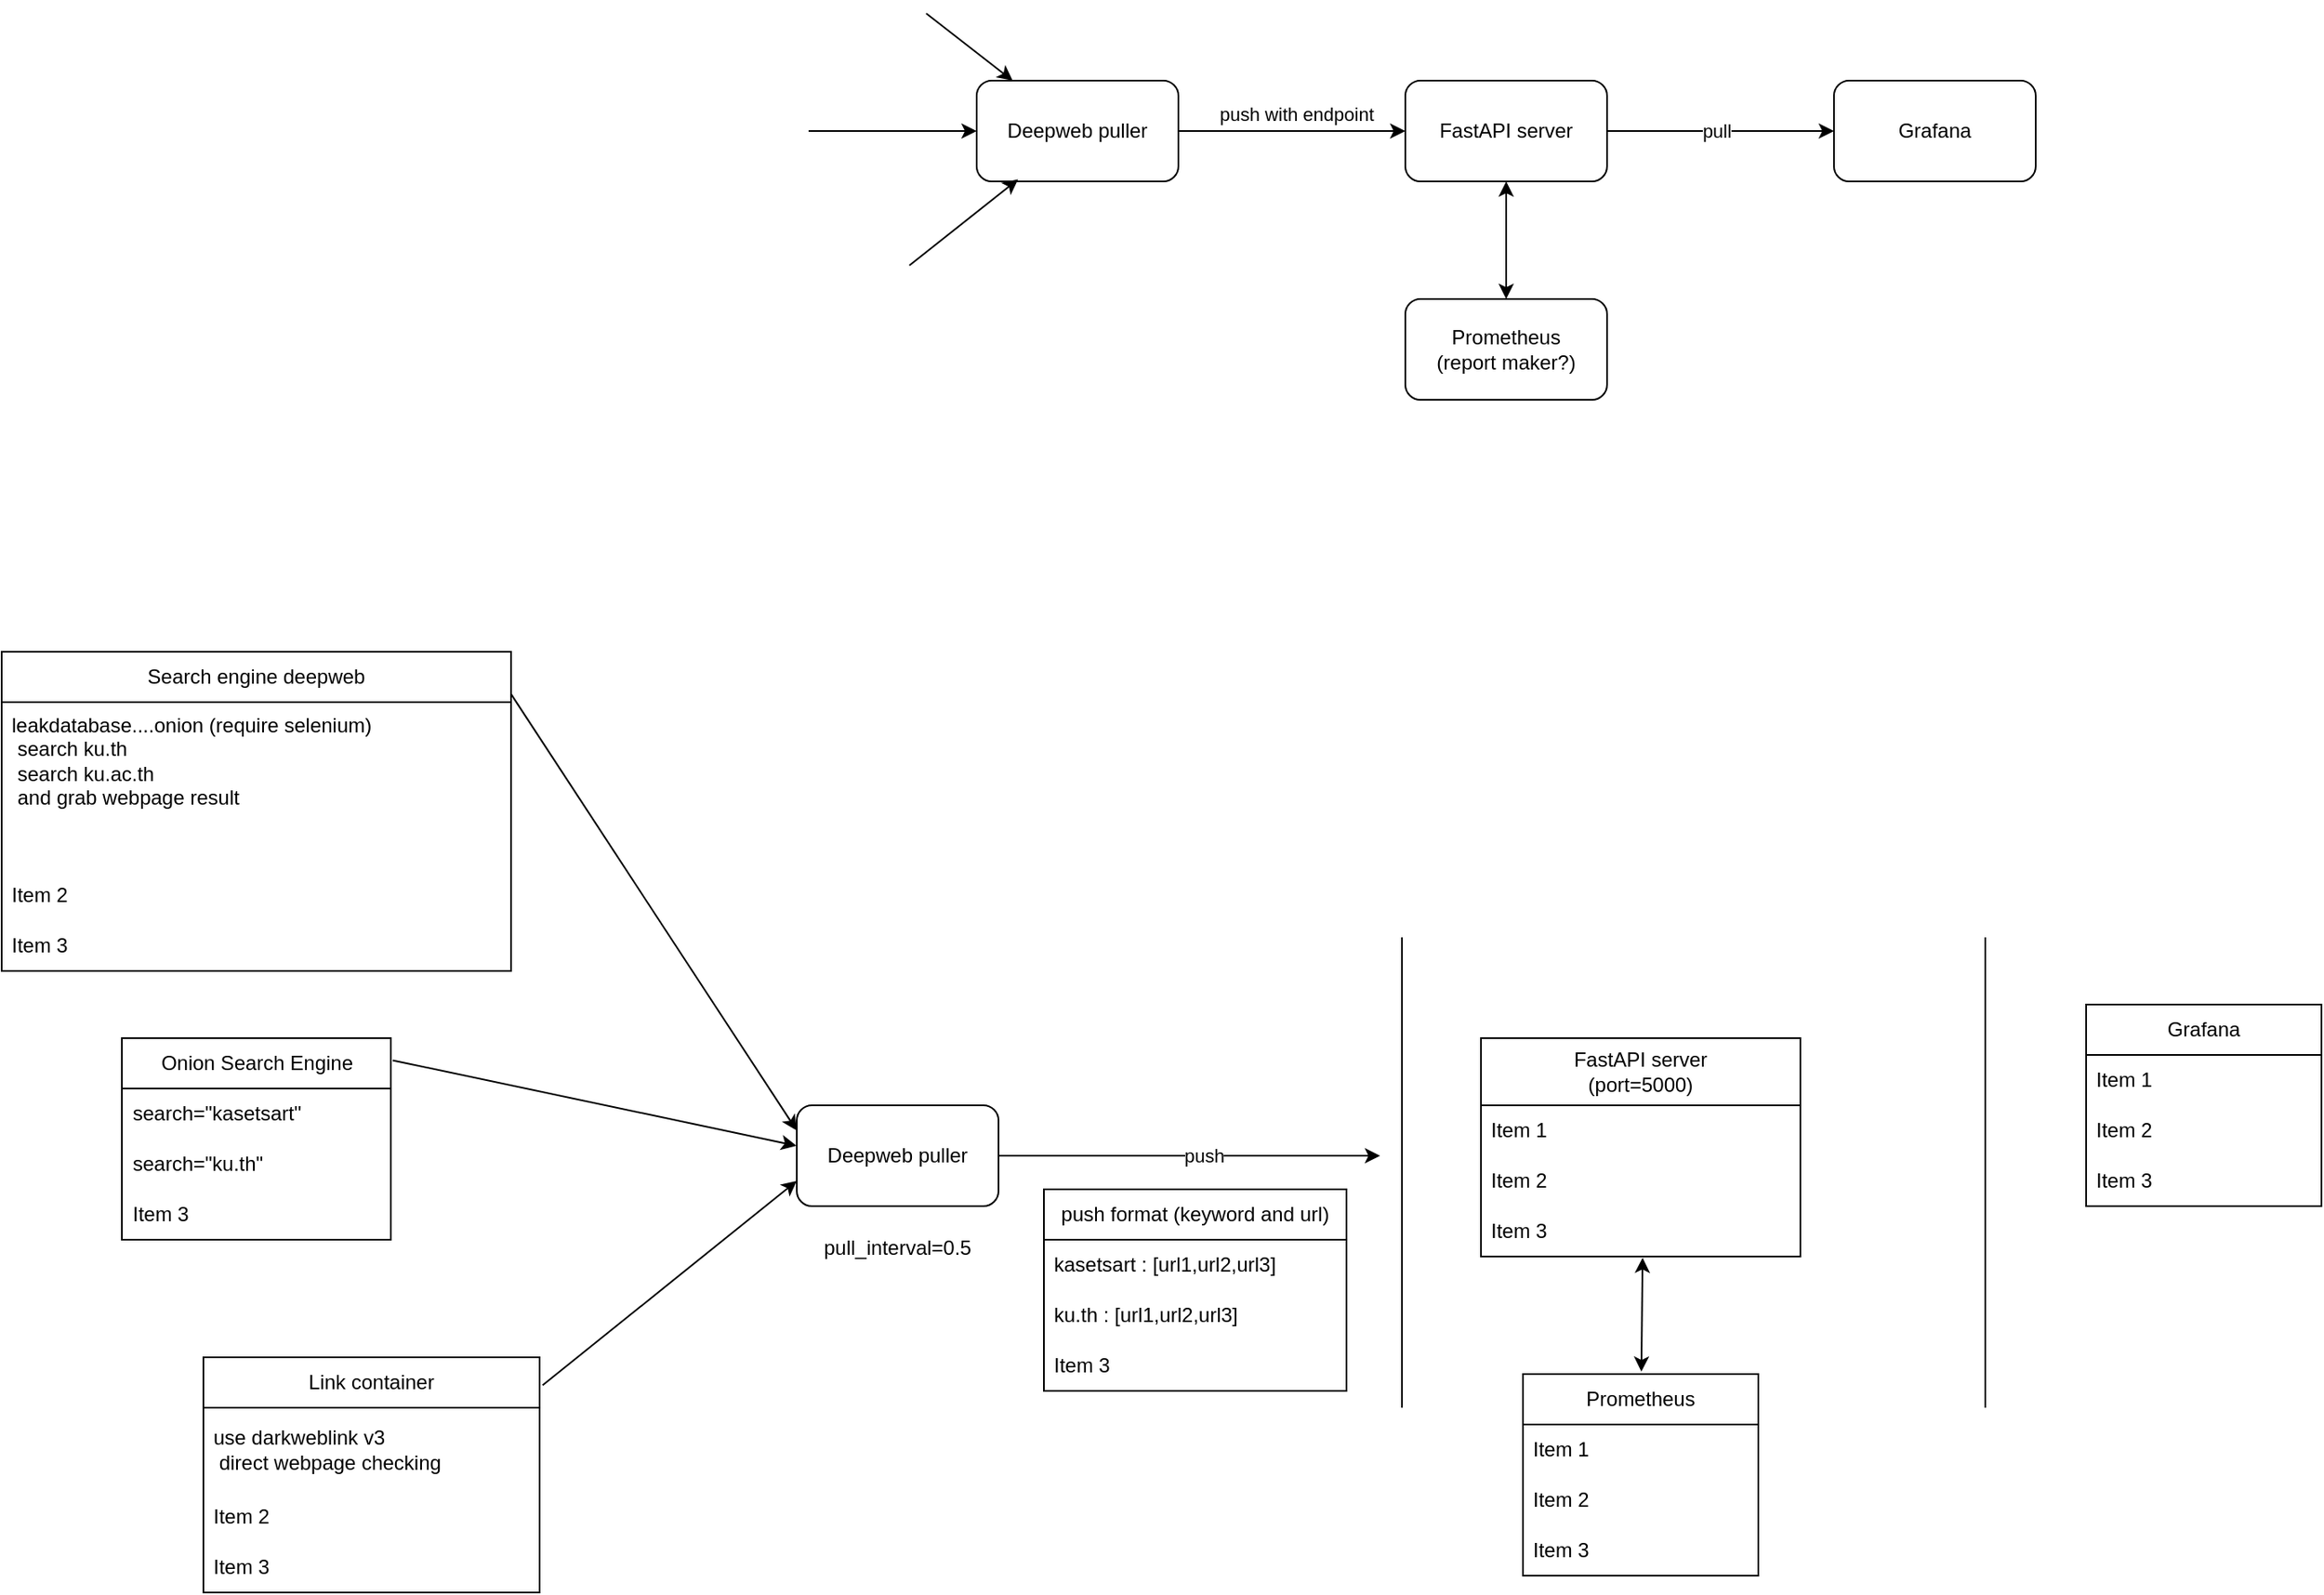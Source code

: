 <mxfile version="21.1.2" type="device">
  <diagram name="Page-1" id="HnhKRV7L1HyrGnIMQBWh">
    <mxGraphModel dx="1550" dy="414" grid="1" gridSize="10" guides="1" tooltips="1" connect="1" arrows="1" fold="1" page="1" pageScale="1" pageWidth="850" pageHeight="1100" math="0" shadow="0">
      <root>
        <mxCell id="0" />
        <mxCell id="1" parent="0" />
        <mxCell id="m43kG4cEQO-_27Gcgvcb-1" value="Deepweb puller" style="rounded=1;whiteSpace=wrap;html=1;" vertex="1" parent="1">
          <mxGeometry x="50" y="160" width="120" height="60" as="geometry" />
        </mxCell>
        <mxCell id="m43kG4cEQO-_27Gcgvcb-2" value="FastAPI server" style="rounded=1;whiteSpace=wrap;html=1;" vertex="1" parent="1">
          <mxGeometry x="305" y="160" width="120" height="60" as="geometry" />
        </mxCell>
        <mxCell id="m43kG4cEQO-_27Gcgvcb-3" value="Grafana" style="rounded=1;whiteSpace=wrap;html=1;" vertex="1" parent="1">
          <mxGeometry x="560" y="160" width="120" height="60" as="geometry" />
        </mxCell>
        <mxCell id="m43kG4cEQO-_27Gcgvcb-5" value="" style="endArrow=classic;html=1;rounded=0;" edge="1" parent="1" target="m43kG4cEQO-_27Gcgvcb-1">
          <mxGeometry width="50" height="50" relative="1" as="geometry">
            <mxPoint x="20" y="120" as="sourcePoint" />
            <mxPoint x="100" y="80" as="targetPoint" />
          </mxGeometry>
        </mxCell>
        <mxCell id="m43kG4cEQO-_27Gcgvcb-6" value="" style="endArrow=classic;html=1;rounded=0;entryX=0;entryY=0.5;entryDx=0;entryDy=0;" edge="1" parent="1" target="m43kG4cEQO-_27Gcgvcb-1">
          <mxGeometry width="50" height="50" relative="1" as="geometry">
            <mxPoint x="-50" y="190" as="sourcePoint" />
            <mxPoint x="20" y="170" as="targetPoint" />
          </mxGeometry>
        </mxCell>
        <mxCell id="m43kG4cEQO-_27Gcgvcb-7" value="" style="endArrow=classic;html=1;rounded=0;entryX=0.205;entryY=0.98;entryDx=0;entryDy=0;entryPerimeter=0;" edge="1" parent="1" target="m43kG4cEQO-_27Gcgvcb-1">
          <mxGeometry width="50" height="50" relative="1" as="geometry">
            <mxPoint x="10" y="270" as="sourcePoint" />
            <mxPoint x="70" y="230" as="targetPoint" />
          </mxGeometry>
        </mxCell>
        <mxCell id="m43kG4cEQO-_27Gcgvcb-8" value="" style="endArrow=classic;html=1;rounded=0;exitX=1;exitY=0.5;exitDx=0;exitDy=0;entryX=0;entryY=0.5;entryDx=0;entryDy=0;" edge="1" parent="1" source="m43kG4cEQO-_27Gcgvcb-1" target="m43kG4cEQO-_27Gcgvcb-2">
          <mxGeometry width="50" height="50" relative="1" as="geometry">
            <mxPoint x="240" y="210" as="sourcePoint" />
            <mxPoint x="290" y="160" as="targetPoint" />
          </mxGeometry>
        </mxCell>
        <mxCell id="m43kG4cEQO-_27Gcgvcb-9" value="push with endpoint" style="edgeLabel;html=1;align=center;verticalAlign=middle;resizable=0;points=[];" vertex="1" connectable="0" parent="m43kG4cEQO-_27Gcgvcb-8">
          <mxGeometry x="0.094" y="1" relative="1" as="geometry">
            <mxPoint x="-4" y="-9" as="offset" />
          </mxGeometry>
        </mxCell>
        <mxCell id="m43kG4cEQO-_27Gcgvcb-10" value="" style="endArrow=classic;html=1;rounded=0;exitX=1;exitY=0.5;exitDx=0;exitDy=0;" edge="1" parent="1" source="m43kG4cEQO-_27Gcgvcb-2" target="m43kG4cEQO-_27Gcgvcb-3">
          <mxGeometry width="50" height="50" relative="1" as="geometry">
            <mxPoint x="530" y="140" as="sourcePoint" />
            <mxPoint x="470" y="110" as="targetPoint" />
          </mxGeometry>
        </mxCell>
        <mxCell id="m43kG4cEQO-_27Gcgvcb-11" value="pull" style="edgeLabel;html=1;align=center;verticalAlign=middle;resizable=0;points=[];" vertex="1" connectable="0" parent="m43kG4cEQO-_27Gcgvcb-10">
          <mxGeometry x="0.158" y="-1" relative="1" as="geometry">
            <mxPoint x="-13" y="-1" as="offset" />
          </mxGeometry>
        </mxCell>
        <mxCell id="m43kG4cEQO-_27Gcgvcb-13" value="" style="endArrow=classic;startArrow=classic;html=1;rounded=0;entryX=0.5;entryY=1;entryDx=0;entryDy=0;" edge="1" parent="1" target="m43kG4cEQO-_27Gcgvcb-2">
          <mxGeometry width="50" height="50" relative="1" as="geometry">
            <mxPoint x="365" y="290" as="sourcePoint" />
            <mxPoint x="410" y="250" as="targetPoint" />
          </mxGeometry>
        </mxCell>
        <mxCell id="m43kG4cEQO-_27Gcgvcb-14" value="Prometheus&lt;br&gt;(report maker?)" style="rounded=1;whiteSpace=wrap;html=1;" vertex="1" parent="1">
          <mxGeometry x="305" y="290" width="120" height="60" as="geometry" />
        </mxCell>
        <mxCell id="m43kG4cEQO-_27Gcgvcb-15" value="" style="endArrow=none;html=1;rounded=0;" edge="1" parent="1">
          <mxGeometry width="50" height="50" relative="1" as="geometry">
            <mxPoint x="303" y="950" as="sourcePoint" />
            <mxPoint x="303" y="670" as="targetPoint" />
          </mxGeometry>
        </mxCell>
        <mxCell id="m43kG4cEQO-_27Gcgvcb-16" value="Deepweb puller" style="rounded=1;whiteSpace=wrap;html=1;" vertex="1" parent="1">
          <mxGeometry x="-57" y="770" width="120" height="60" as="geometry" />
        </mxCell>
        <mxCell id="m43kG4cEQO-_27Gcgvcb-17" value="" style="endArrow=classic;html=1;rounded=0;entryX=0;entryY=0.25;entryDx=0;entryDy=0;exitX=0.999;exitY=0.13;exitDx=0;exitDy=0;exitPerimeter=0;" edge="1" parent="1" source="m43kG4cEQO-_27Gcgvcb-21" target="m43kG4cEQO-_27Gcgvcb-16">
          <mxGeometry width="50" height="50" relative="1" as="geometry">
            <mxPoint x="-112" y="650" as="sourcePoint" />
            <mxPoint x="-167" y="710" as="targetPoint" />
          </mxGeometry>
        </mxCell>
        <mxCell id="m43kG4cEQO-_27Gcgvcb-19" value="" style="endArrow=classic;html=1;rounded=0;entryX=-0.002;entryY=0.401;entryDx=0;entryDy=0;entryPerimeter=0;exitX=1.007;exitY=0.11;exitDx=0;exitDy=0;exitPerimeter=0;" edge="1" parent="1" source="m43kG4cEQO-_27Gcgvcb-54" target="m43kG4cEQO-_27Gcgvcb-16">
          <mxGeometry width="50" height="50" relative="1" as="geometry">
            <mxPoint x="-235" y="800" as="sourcePoint" />
            <mxPoint x="-167" y="760" as="targetPoint" />
          </mxGeometry>
        </mxCell>
        <mxCell id="m43kG4cEQO-_27Gcgvcb-21" value="Search engine deepweb" style="swimlane;fontStyle=0;childLayout=stackLayout;horizontal=1;startSize=30;horizontalStack=0;resizeParent=1;resizeParentMax=0;resizeLast=0;collapsible=1;marginBottom=0;whiteSpace=wrap;html=1;" vertex="1" parent="1">
          <mxGeometry x="-530" y="500" width="303" height="190" as="geometry">
            <mxRectangle x="-530" y="500" width="170" height="30" as="alternateBounds" />
          </mxGeometry>
        </mxCell>
        <mxCell id="m43kG4cEQO-_27Gcgvcb-22" value="leakdatabase....onion (require selenium)&lt;br&gt;&lt;span style=&quot;white-space: pre;&quot;&gt;	&lt;/span&gt;search ku.th&lt;br&gt;&lt;span style=&quot;white-space: pre;&quot;&gt;	&lt;/span&gt;search ku.ac.th&lt;br&gt;&lt;span style=&quot;white-space: pre;&quot;&gt;	&lt;/span&gt;and grab webpage result" style="text;strokeColor=none;fillColor=none;align=left;verticalAlign=top;spacingLeft=4;spacingRight=4;overflow=hidden;points=[[0,0.5],[1,0.5]];portConstraint=eastwest;rotatable=0;whiteSpace=wrap;html=1;" vertex="1" parent="m43kG4cEQO-_27Gcgvcb-21">
          <mxGeometry y="30" width="303" height="100" as="geometry" />
        </mxCell>
        <mxCell id="m43kG4cEQO-_27Gcgvcb-23" value="Item 2" style="text;strokeColor=none;fillColor=none;align=left;verticalAlign=middle;spacingLeft=4;spacingRight=4;overflow=hidden;points=[[0,0.5],[1,0.5]];portConstraint=eastwest;rotatable=0;whiteSpace=wrap;html=1;" vertex="1" parent="m43kG4cEQO-_27Gcgvcb-21">
          <mxGeometry y="130" width="303" height="30" as="geometry" />
        </mxCell>
        <mxCell id="m43kG4cEQO-_27Gcgvcb-24" value="Item 3" style="text;strokeColor=none;fillColor=none;align=left;verticalAlign=middle;spacingLeft=4;spacingRight=4;overflow=hidden;points=[[0,0.5],[1,0.5]];portConstraint=eastwest;rotatable=0;whiteSpace=wrap;html=1;" vertex="1" parent="m43kG4cEQO-_27Gcgvcb-21">
          <mxGeometry y="160" width="303" height="30" as="geometry" />
        </mxCell>
        <mxCell id="m43kG4cEQO-_27Gcgvcb-26" value="" style="endArrow=classic;html=1;rounded=0;exitX=1;exitY=0.5;exitDx=0;exitDy=0;" edge="1" parent="1" source="m43kG4cEQO-_27Gcgvcb-16">
          <mxGeometry width="50" height="50" relative="1" as="geometry">
            <mxPoint x="143" y="860" as="sourcePoint" />
            <mxPoint x="290" y="800" as="targetPoint" />
          </mxGeometry>
        </mxCell>
        <mxCell id="m43kG4cEQO-_27Gcgvcb-27" value="push" style="edgeLabel;html=1;align=center;verticalAlign=middle;resizable=0;points=[];" vertex="1" connectable="0" parent="m43kG4cEQO-_27Gcgvcb-26">
          <mxGeometry x="0.174" y="1" relative="1" as="geometry">
            <mxPoint x="-11" y="1" as="offset" />
          </mxGeometry>
        </mxCell>
        <mxCell id="m43kG4cEQO-_27Gcgvcb-28" value="" style="endArrow=classic;html=1;rounded=0;entryX=0;entryY=0.75;entryDx=0;entryDy=0;exitX=1.009;exitY=0.119;exitDx=0;exitDy=0;exitPerimeter=0;" edge="1" parent="1" source="m43kG4cEQO-_27Gcgvcb-40" target="m43kG4cEQO-_27Gcgvcb-16">
          <mxGeometry width="50" height="50" relative="1" as="geometry">
            <mxPoint x="-220" y="970" as="sourcePoint" />
            <mxPoint x="-157" y="920" as="targetPoint" />
          </mxGeometry>
        </mxCell>
        <mxCell id="m43kG4cEQO-_27Gcgvcb-29" value="pull_interval=0.5" style="text;html=1;strokeColor=none;fillColor=none;align=center;verticalAlign=middle;whiteSpace=wrap;rounded=0;" vertex="1" parent="1">
          <mxGeometry x="-47" y="840" width="100" height="30" as="geometry" />
        </mxCell>
        <mxCell id="m43kG4cEQO-_27Gcgvcb-35" value="push format (keyword and url)" style="swimlane;fontStyle=0;childLayout=stackLayout;horizontal=1;startSize=30;horizontalStack=0;resizeParent=1;resizeParentMax=0;resizeLast=0;collapsible=1;marginBottom=0;whiteSpace=wrap;html=1;" vertex="1" parent="1">
          <mxGeometry x="90" y="820" width="180" height="120" as="geometry" />
        </mxCell>
        <mxCell id="m43kG4cEQO-_27Gcgvcb-36" value="kasetsart : [url1,url2,url3]" style="text;strokeColor=none;fillColor=none;align=left;verticalAlign=middle;spacingLeft=4;spacingRight=4;overflow=hidden;points=[[0,0.5],[1,0.5]];portConstraint=eastwest;rotatable=0;whiteSpace=wrap;html=1;" vertex="1" parent="m43kG4cEQO-_27Gcgvcb-35">
          <mxGeometry y="30" width="180" height="30" as="geometry" />
        </mxCell>
        <mxCell id="m43kG4cEQO-_27Gcgvcb-37" value="ku.th : [url1,url2,url3]" style="text;strokeColor=none;fillColor=none;align=left;verticalAlign=middle;spacingLeft=4;spacingRight=4;overflow=hidden;points=[[0,0.5],[1,0.5]];portConstraint=eastwest;rotatable=0;whiteSpace=wrap;html=1;" vertex="1" parent="m43kG4cEQO-_27Gcgvcb-35">
          <mxGeometry y="60" width="180" height="30" as="geometry" />
        </mxCell>
        <mxCell id="m43kG4cEQO-_27Gcgvcb-38" value="Item 3" style="text;strokeColor=none;fillColor=none;align=left;verticalAlign=middle;spacingLeft=4;spacingRight=4;overflow=hidden;points=[[0,0.5],[1,0.5]];portConstraint=eastwest;rotatable=0;whiteSpace=wrap;html=1;" vertex="1" parent="m43kG4cEQO-_27Gcgvcb-35">
          <mxGeometry y="90" width="180" height="30" as="geometry" />
        </mxCell>
        <mxCell id="m43kG4cEQO-_27Gcgvcb-40" value="Link container" style="swimlane;fontStyle=0;childLayout=stackLayout;horizontal=1;startSize=30;horizontalStack=0;resizeParent=1;resizeParentMax=0;resizeLast=0;collapsible=1;marginBottom=0;whiteSpace=wrap;html=1;" vertex="1" parent="1">
          <mxGeometry x="-410" y="920" width="200" height="140" as="geometry" />
        </mxCell>
        <mxCell id="m43kG4cEQO-_27Gcgvcb-41" value="use darkweblink v3&lt;br&gt;&lt;span style=&quot;white-space: pre;&quot;&gt;	&lt;/span&gt;direct webpage checking" style="text;strokeColor=none;fillColor=none;align=left;verticalAlign=middle;spacingLeft=4;spacingRight=4;overflow=hidden;points=[[0,0.5],[1,0.5]];portConstraint=eastwest;rotatable=0;whiteSpace=wrap;html=1;" vertex="1" parent="m43kG4cEQO-_27Gcgvcb-40">
          <mxGeometry y="30" width="200" height="50" as="geometry" />
        </mxCell>
        <mxCell id="m43kG4cEQO-_27Gcgvcb-42" value="Item 2" style="text;strokeColor=none;fillColor=none;align=left;verticalAlign=middle;spacingLeft=4;spacingRight=4;overflow=hidden;points=[[0,0.5],[1,0.5]];portConstraint=eastwest;rotatable=0;whiteSpace=wrap;html=1;" vertex="1" parent="m43kG4cEQO-_27Gcgvcb-40">
          <mxGeometry y="80" width="200" height="30" as="geometry" />
        </mxCell>
        <mxCell id="m43kG4cEQO-_27Gcgvcb-43" value="Item 3" style="text;strokeColor=none;fillColor=none;align=left;verticalAlign=middle;spacingLeft=4;spacingRight=4;overflow=hidden;points=[[0,0.5],[1,0.5]];portConstraint=eastwest;rotatable=0;whiteSpace=wrap;html=1;" vertex="1" parent="m43kG4cEQO-_27Gcgvcb-40">
          <mxGeometry y="110" width="200" height="30" as="geometry" />
        </mxCell>
        <mxCell id="m43kG4cEQO-_27Gcgvcb-45" value="FastAPI server&lt;br&gt;(port=5000)" style="swimlane;fontStyle=0;childLayout=stackLayout;horizontal=1;startSize=40;horizontalStack=0;resizeParent=1;resizeParentMax=0;resizeLast=0;collapsible=1;marginBottom=0;whiteSpace=wrap;html=1;" vertex="1" parent="1">
          <mxGeometry x="350" y="730" width="190" height="130" as="geometry" />
        </mxCell>
        <mxCell id="m43kG4cEQO-_27Gcgvcb-46" value="Item 1" style="text;strokeColor=none;fillColor=none;align=left;verticalAlign=middle;spacingLeft=4;spacingRight=4;overflow=hidden;points=[[0,0.5],[1,0.5]];portConstraint=eastwest;rotatable=0;whiteSpace=wrap;html=1;" vertex="1" parent="m43kG4cEQO-_27Gcgvcb-45">
          <mxGeometry y="40" width="190" height="30" as="geometry" />
        </mxCell>
        <mxCell id="m43kG4cEQO-_27Gcgvcb-47" value="Item 2" style="text;strokeColor=none;fillColor=none;align=left;verticalAlign=middle;spacingLeft=4;spacingRight=4;overflow=hidden;points=[[0,0.5],[1,0.5]];portConstraint=eastwest;rotatable=0;whiteSpace=wrap;html=1;" vertex="1" parent="m43kG4cEQO-_27Gcgvcb-45">
          <mxGeometry y="70" width="190" height="30" as="geometry" />
        </mxCell>
        <mxCell id="m43kG4cEQO-_27Gcgvcb-48" value="Item 3" style="text;strokeColor=none;fillColor=none;align=left;verticalAlign=middle;spacingLeft=4;spacingRight=4;overflow=hidden;points=[[0,0.5],[1,0.5]];portConstraint=eastwest;rotatable=0;whiteSpace=wrap;html=1;" vertex="1" parent="m43kG4cEQO-_27Gcgvcb-45">
          <mxGeometry y="100" width="190" height="30" as="geometry" />
        </mxCell>
        <mxCell id="m43kG4cEQO-_27Gcgvcb-49" value="" style="endArrow=classic;startArrow=classic;html=1;rounded=0;entryX=0.506;entryY=1.023;entryDx=0;entryDy=0;entryPerimeter=0;exitX=0.503;exitY=-0.012;exitDx=0;exitDy=0;exitPerimeter=0;" edge="1" parent="1" source="m43kG4cEQO-_27Gcgvcb-50" target="m43kG4cEQO-_27Gcgvcb-48">
          <mxGeometry width="50" height="50" relative="1" as="geometry">
            <mxPoint x="460" y="930" as="sourcePoint" />
            <mxPoint x="500" y="880" as="targetPoint" />
          </mxGeometry>
        </mxCell>
        <mxCell id="m43kG4cEQO-_27Gcgvcb-50" value="Prometheus" style="swimlane;fontStyle=0;childLayout=stackLayout;horizontal=1;startSize=30;horizontalStack=0;resizeParent=1;resizeParentMax=0;resizeLast=0;collapsible=1;marginBottom=0;whiteSpace=wrap;html=1;" vertex="1" parent="1">
          <mxGeometry x="375" y="930" width="140" height="120" as="geometry" />
        </mxCell>
        <mxCell id="m43kG4cEQO-_27Gcgvcb-51" value="Item 1" style="text;strokeColor=none;fillColor=none;align=left;verticalAlign=middle;spacingLeft=4;spacingRight=4;overflow=hidden;points=[[0,0.5],[1,0.5]];portConstraint=eastwest;rotatable=0;whiteSpace=wrap;html=1;" vertex="1" parent="m43kG4cEQO-_27Gcgvcb-50">
          <mxGeometry y="30" width="140" height="30" as="geometry" />
        </mxCell>
        <mxCell id="m43kG4cEQO-_27Gcgvcb-52" value="Item 2" style="text;strokeColor=none;fillColor=none;align=left;verticalAlign=middle;spacingLeft=4;spacingRight=4;overflow=hidden;points=[[0,0.5],[1,0.5]];portConstraint=eastwest;rotatable=0;whiteSpace=wrap;html=1;" vertex="1" parent="m43kG4cEQO-_27Gcgvcb-50">
          <mxGeometry y="60" width="140" height="30" as="geometry" />
        </mxCell>
        <mxCell id="m43kG4cEQO-_27Gcgvcb-53" value="Item 3" style="text;strokeColor=none;fillColor=none;align=left;verticalAlign=middle;spacingLeft=4;spacingRight=4;overflow=hidden;points=[[0,0.5],[1,0.5]];portConstraint=eastwest;rotatable=0;whiteSpace=wrap;html=1;" vertex="1" parent="m43kG4cEQO-_27Gcgvcb-50">
          <mxGeometry y="90" width="140" height="30" as="geometry" />
        </mxCell>
        <mxCell id="m43kG4cEQO-_27Gcgvcb-54" value="Onion Search Engine" style="swimlane;fontStyle=0;childLayout=stackLayout;horizontal=1;startSize=30;horizontalStack=0;resizeParent=1;resizeParentMax=0;resizeLast=0;collapsible=1;marginBottom=0;whiteSpace=wrap;html=1;" vertex="1" parent="1">
          <mxGeometry x="-458.5" y="730" width="160" height="120" as="geometry" />
        </mxCell>
        <mxCell id="m43kG4cEQO-_27Gcgvcb-55" value="search=&quot;kasetsart&quot;" style="text;strokeColor=none;fillColor=none;align=left;verticalAlign=middle;spacingLeft=4;spacingRight=4;overflow=hidden;points=[[0,0.5],[1,0.5]];portConstraint=eastwest;rotatable=0;whiteSpace=wrap;html=1;" vertex="1" parent="m43kG4cEQO-_27Gcgvcb-54">
          <mxGeometry y="30" width="160" height="30" as="geometry" />
        </mxCell>
        <mxCell id="m43kG4cEQO-_27Gcgvcb-56" value="search=&quot;ku.th&quot;" style="text;strokeColor=none;fillColor=none;align=left;verticalAlign=middle;spacingLeft=4;spacingRight=4;overflow=hidden;points=[[0,0.5],[1,0.5]];portConstraint=eastwest;rotatable=0;whiteSpace=wrap;html=1;" vertex="1" parent="m43kG4cEQO-_27Gcgvcb-54">
          <mxGeometry y="60" width="160" height="30" as="geometry" />
        </mxCell>
        <mxCell id="m43kG4cEQO-_27Gcgvcb-57" value="Item 3" style="text;strokeColor=none;fillColor=none;align=left;verticalAlign=middle;spacingLeft=4;spacingRight=4;overflow=hidden;points=[[0,0.5],[1,0.5]];portConstraint=eastwest;rotatable=0;whiteSpace=wrap;html=1;" vertex="1" parent="m43kG4cEQO-_27Gcgvcb-54">
          <mxGeometry y="90" width="160" height="30" as="geometry" />
        </mxCell>
        <mxCell id="m43kG4cEQO-_27Gcgvcb-58" value="" style="endArrow=none;html=1;rounded=0;" edge="1" parent="1">
          <mxGeometry width="50" height="50" relative="1" as="geometry">
            <mxPoint x="650" y="950" as="sourcePoint" />
            <mxPoint x="650" y="670" as="targetPoint" />
          </mxGeometry>
        </mxCell>
        <mxCell id="m43kG4cEQO-_27Gcgvcb-59" value="Grafana" style="swimlane;fontStyle=0;childLayout=stackLayout;horizontal=1;startSize=30;horizontalStack=0;resizeParent=1;resizeParentMax=0;resizeLast=0;collapsible=1;marginBottom=0;whiteSpace=wrap;html=1;" vertex="1" parent="1">
          <mxGeometry x="710" y="710" width="140" height="120" as="geometry" />
        </mxCell>
        <mxCell id="m43kG4cEQO-_27Gcgvcb-60" value="Item 1" style="text;strokeColor=none;fillColor=none;align=left;verticalAlign=middle;spacingLeft=4;spacingRight=4;overflow=hidden;points=[[0,0.5],[1,0.5]];portConstraint=eastwest;rotatable=0;whiteSpace=wrap;html=1;" vertex="1" parent="m43kG4cEQO-_27Gcgvcb-59">
          <mxGeometry y="30" width="140" height="30" as="geometry" />
        </mxCell>
        <mxCell id="m43kG4cEQO-_27Gcgvcb-61" value="Item 2" style="text;strokeColor=none;fillColor=none;align=left;verticalAlign=middle;spacingLeft=4;spacingRight=4;overflow=hidden;points=[[0,0.5],[1,0.5]];portConstraint=eastwest;rotatable=0;whiteSpace=wrap;html=1;" vertex="1" parent="m43kG4cEQO-_27Gcgvcb-59">
          <mxGeometry y="60" width="140" height="30" as="geometry" />
        </mxCell>
        <mxCell id="m43kG4cEQO-_27Gcgvcb-62" value="Item 3" style="text;strokeColor=none;fillColor=none;align=left;verticalAlign=middle;spacingLeft=4;spacingRight=4;overflow=hidden;points=[[0,0.5],[1,0.5]];portConstraint=eastwest;rotatable=0;whiteSpace=wrap;html=1;" vertex="1" parent="m43kG4cEQO-_27Gcgvcb-59">
          <mxGeometry y="90" width="140" height="30" as="geometry" />
        </mxCell>
      </root>
    </mxGraphModel>
  </diagram>
</mxfile>
